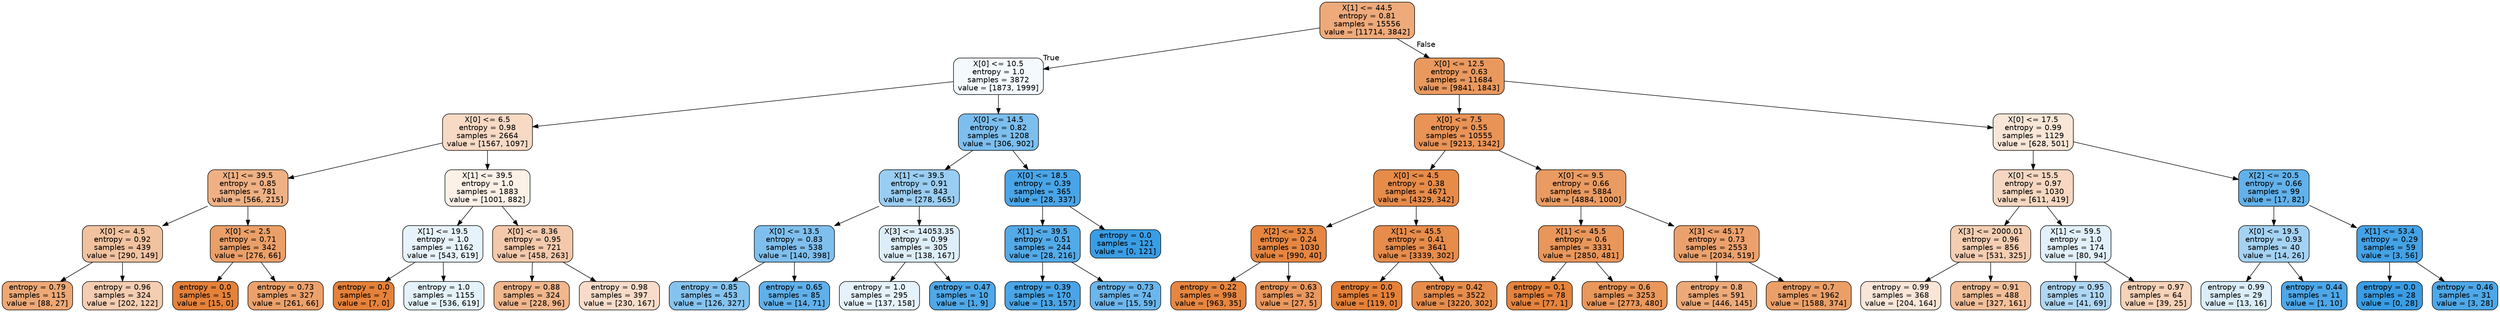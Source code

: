 digraph Tree {
node [shape=box, style="filled, rounded", color="black", fontname=helvetica] ;
edge [fontname=helvetica] ;
0 [label="X[1] <= 44.5\nentropy = 0.81\nsamples = 15556\nvalue = [11714, 3842]", fillcolor="#eeaa7a"] ;
1 [label="X[0] <= 10.5\nentropy = 1.0\nsamples = 3872\nvalue = [1873, 1999]", fillcolor="#f3f9fd"] ;
0 -> 1 [labeldistance=2.5, labelangle=45, headlabel="True"] ;
2 [label="X[0] <= 6.5\nentropy = 0.98\nsamples = 2664\nvalue = [1567, 1097]", fillcolor="#f7d9c4"] ;
1 -> 2 ;
3 [label="X[1] <= 39.5\nentropy = 0.85\nsamples = 781\nvalue = [566, 215]", fillcolor="#efb184"] ;
2 -> 3 ;
4 [label="X[0] <= 4.5\nentropy = 0.92\nsamples = 439\nvalue = [290, 149]", fillcolor="#f2c29f"] ;
3 -> 4 ;
5 [label="entropy = 0.79\nsamples = 115\nvalue = [88, 27]", fillcolor="#eda876"] ;
4 -> 5 ;
6 [label="entropy = 0.96\nsamples = 324\nvalue = [202, 122]", fillcolor="#f5cdb1"] ;
4 -> 6 ;
7 [label="X[0] <= 2.5\nentropy = 0.71\nsamples = 342\nvalue = [276, 66]", fillcolor="#eb9f68"] ;
3 -> 7 ;
8 [label="entropy = 0.0\nsamples = 15\nvalue = [15, 0]", fillcolor="#e58139"] ;
7 -> 8 ;
9 [label="entropy = 0.73\nsamples = 327\nvalue = [261, 66]", fillcolor="#eca16b"] ;
7 -> 9 ;
10 [label="X[1] <= 39.5\nentropy = 1.0\nsamples = 1883\nvalue = [1001, 882]", fillcolor="#fcf0e7"] ;
2 -> 10 ;
11 [label="X[1] <= 19.5\nentropy = 1.0\nsamples = 1162\nvalue = [543, 619]", fillcolor="#e7f3fc"] ;
10 -> 11 ;
12 [label="entropy = 0.0\nsamples = 7\nvalue = [7, 0]", fillcolor="#e58139"] ;
11 -> 12 ;
13 [label="entropy = 1.0\nsamples = 1155\nvalue = [536, 619]", fillcolor="#e4f2fc"] ;
11 -> 13 ;
14 [label="X[0] <= 8.36\nentropy = 0.95\nsamples = 721\nvalue = [458, 263]", fillcolor="#f4c9ab"] ;
10 -> 14 ;
15 [label="entropy = 0.88\nsamples = 324\nvalue = [228, 96]", fillcolor="#f0b68c"] ;
14 -> 15 ;
16 [label="entropy = 0.98\nsamples = 397\nvalue = [230, 167]", fillcolor="#f8dcc9"] ;
14 -> 16 ;
17 [label="X[0] <= 14.5\nentropy = 0.82\nsamples = 1208\nvalue = [306, 902]", fillcolor="#7cbeee"] ;
1 -> 17 ;
18 [label="X[1] <= 39.5\nentropy = 0.91\nsamples = 843\nvalue = [278, 565]", fillcolor="#9acdf2"] ;
17 -> 18 ;
19 [label="X[0] <= 13.5\nentropy = 0.83\nsamples = 538\nvalue = [140, 398]", fillcolor="#7fbfee"] ;
18 -> 19 ;
20 [label="entropy = 0.85\nsamples = 453\nvalue = [126, 327]", fillcolor="#85c3ef"] ;
19 -> 20 ;
21 [label="entropy = 0.65\nsamples = 85\nvalue = [14, 71]", fillcolor="#60b0ea"] ;
19 -> 21 ;
22 [label="X[3] <= 14053.35\nentropy = 0.99\nsamples = 305\nvalue = [138, 167]", fillcolor="#ddeefa"] ;
18 -> 22 ;
23 [label="entropy = 1.0\nsamples = 295\nvalue = [137, 158]", fillcolor="#e5f2fc"] ;
22 -> 23 ;
24 [label="entropy = 0.47\nsamples = 10\nvalue = [1, 9]", fillcolor="#4fa8e8"] ;
22 -> 24 ;
25 [label="X[0] <= 18.5\nentropy = 0.39\nsamples = 365\nvalue = [28, 337]", fillcolor="#49a5e7"] ;
17 -> 25 ;
26 [label="X[1] <= 39.5\nentropy = 0.51\nsamples = 244\nvalue = [28, 216]", fillcolor="#53aae8"] ;
25 -> 26 ;
27 [label="entropy = 0.39\nsamples = 170\nvalue = [13, 157]", fillcolor="#49a5e7"] ;
26 -> 27 ;
28 [label="entropy = 0.73\nsamples = 74\nvalue = [15, 59]", fillcolor="#6bb6ec"] ;
26 -> 28 ;
29 [label="entropy = 0.0\nsamples = 121\nvalue = [0, 121]", fillcolor="#399de5"] ;
25 -> 29 ;
30 [label="X[0] <= 12.5\nentropy = 0.63\nsamples = 11684\nvalue = [9841, 1843]", fillcolor="#ea995e"] ;
0 -> 30 [labeldistance=2.5, labelangle=-45, headlabel="False"] ;
31 [label="X[0] <= 7.5\nentropy = 0.55\nsamples = 10555\nvalue = [9213, 1342]", fillcolor="#e99356"] ;
30 -> 31 ;
32 [label="X[0] <= 4.5\nentropy = 0.38\nsamples = 4671\nvalue = [4329, 342]", fillcolor="#e78b49"] ;
31 -> 32 ;
33 [label="X[2] <= 52.5\nentropy = 0.24\nsamples = 1030\nvalue = [990, 40]", fillcolor="#e68641"] ;
32 -> 33 ;
34 [label="entropy = 0.22\nsamples = 998\nvalue = [963, 35]", fillcolor="#e68640"] ;
33 -> 34 ;
35 [label="entropy = 0.63\nsamples = 32\nvalue = [27, 5]", fillcolor="#ea985e"] ;
33 -> 35 ;
36 [label="X[1] <= 45.5\nentropy = 0.41\nsamples = 3641\nvalue = [3339, 302]", fillcolor="#e78c4b"] ;
32 -> 36 ;
37 [label="entropy = 0.0\nsamples = 119\nvalue = [119, 0]", fillcolor="#e58139"] ;
36 -> 37 ;
38 [label="entropy = 0.42\nsamples = 3522\nvalue = [3220, 302]", fillcolor="#e78d4c"] ;
36 -> 38 ;
39 [label="X[0] <= 9.5\nentropy = 0.66\nsamples = 5884\nvalue = [4884, 1000]", fillcolor="#ea9b62"] ;
31 -> 39 ;
40 [label="X[1] <= 45.5\nentropy = 0.6\nsamples = 3331\nvalue = [2850, 481]", fillcolor="#e9965a"] ;
39 -> 40 ;
41 [label="entropy = 0.1\nsamples = 78\nvalue = [77, 1]", fillcolor="#e5833c"] ;
40 -> 41 ;
42 [label="entropy = 0.6\nsamples = 3253\nvalue = [2773, 480]", fillcolor="#ea975b"] ;
40 -> 42 ;
43 [label="X[3] <= 45.17\nentropy = 0.73\nsamples = 2553\nvalue = [2034, 519]", fillcolor="#eca16c"] ;
39 -> 43 ;
44 [label="entropy = 0.8\nsamples = 591\nvalue = [446, 145]", fillcolor="#edaa79"] ;
43 -> 44 ;
45 [label="entropy = 0.7\nsamples = 1962\nvalue = [1588, 374]", fillcolor="#eb9f68"] ;
43 -> 45 ;
46 [label="X[0] <= 17.5\nentropy = 0.99\nsamples = 1129\nvalue = [628, 501]", fillcolor="#fae6d7"] ;
30 -> 46 ;
47 [label="X[0] <= 15.5\nentropy = 0.97\nsamples = 1030\nvalue = [611, 419]", fillcolor="#f7d7c1"] ;
46 -> 47 ;
48 [label="X[3] <= 2000.01\nentropy = 0.96\nsamples = 856\nvalue = [531, 325]", fillcolor="#f5ceb2"] ;
47 -> 48 ;
49 [label="entropy = 0.99\nsamples = 368\nvalue = [204, 164]", fillcolor="#fae6d8"] ;
48 -> 49 ;
50 [label="entropy = 0.91\nsamples = 488\nvalue = [327, 161]", fillcolor="#f2bf9a"] ;
48 -> 50 ;
51 [label="X[1] <= 59.5\nentropy = 1.0\nsamples = 174\nvalue = [80, 94]", fillcolor="#e2f0fb"] ;
47 -> 51 ;
52 [label="entropy = 0.95\nsamples = 110\nvalue = [41, 69]", fillcolor="#afd7f4"] ;
51 -> 52 ;
53 [label="entropy = 0.97\nsamples = 64\nvalue = [39, 25]", fillcolor="#f6d2b8"] ;
51 -> 53 ;
54 [label="X[2] <= 20.5\nentropy = 0.66\nsamples = 99\nvalue = [17, 82]", fillcolor="#62b1ea"] ;
46 -> 54 ;
55 [label="X[0] <= 19.5\nentropy = 0.93\nsamples = 40\nvalue = [14, 26]", fillcolor="#a4d2f3"] ;
54 -> 55 ;
56 [label="entropy = 0.99\nsamples = 29\nvalue = [13, 16]", fillcolor="#daedfa"] ;
55 -> 56 ;
57 [label="entropy = 0.44\nsamples = 11\nvalue = [1, 10]", fillcolor="#4da7e8"] ;
55 -> 57 ;
58 [label="X[1] <= 53.4\nentropy = 0.29\nsamples = 59\nvalue = [3, 56]", fillcolor="#44a2e6"] ;
54 -> 58 ;
59 [label="entropy = 0.0\nsamples = 28\nvalue = [0, 28]", fillcolor="#399de5"] ;
58 -> 59 ;
60 [label="entropy = 0.46\nsamples = 31\nvalue = [3, 28]", fillcolor="#4ea8e8"] ;
58 -> 60 ;
}